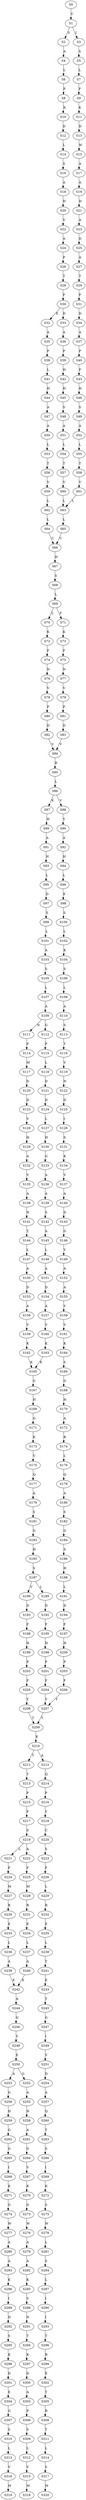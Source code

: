 strict digraph  {
	S0 -> S1 [ label = V ];
	S1 -> S2 [ label = S ];
	S1 -> S3 [ label = I ];
	S2 -> S4 [ label = A ];
	S3 -> S5 [ label = S ];
	S4 -> S6 [ label = L ];
	S5 -> S7 [ label = L ];
	S6 -> S8 [ label = F ];
	S7 -> S9 [ label = F ];
	S8 -> S10 [ label = K ];
	S9 -> S11 [ label = K ];
	S10 -> S12 [ label = D ];
	S11 -> S13 [ label = D ];
	S12 -> S14 [ label = L ];
	S13 -> S15 [ label = W ];
	S14 -> S16 [ label = S ];
	S15 -> S17 [ label = A ];
	S16 -> S18 [ label = A ];
	S17 -> S19 [ label = A ];
	S18 -> S20 [ label = H ];
	S19 -> S21 [ label = H ];
	S20 -> S22 [ label = V ];
	S21 -> S23 [ label = A ];
	S22 -> S24 [ label = A ];
	S23 -> S25 [ label = D ];
	S24 -> S26 [ label = P ];
	S25 -> S27 [ label = A ];
	S26 -> S28 [ label = T ];
	S27 -> S29 [ label = T ];
	S28 -> S30 [ label = F ];
	S29 -> S31 [ label = F ];
	S30 -> S32 [ label = E ];
	S30 -> S33 [ label = D ];
	S31 -> S34 [ label = D ];
	S32 -> S35 [ label = A ];
	S33 -> S36 [ label = A ];
	S34 -> S37 [ label = A ];
	S35 -> S38 [ label = P ];
	S36 -> S39 [ label = P ];
	S37 -> S40 [ label = P ];
	S38 -> S41 [ label = L ];
	S39 -> S42 [ label = H ];
	S40 -> S43 [ label = F ];
	S41 -> S44 [ label = H ];
	S42 -> S45 [ label = H ];
	S43 -> S46 [ label = H ];
	S44 -> S47 [ label = A ];
	S45 -> S48 [ label = S ];
	S46 -> S49 [ label = S ];
	S47 -> S50 [ label = A ];
	S48 -> S51 [ label = A ];
	S49 -> S52 [ label = A ];
	S50 -> S53 [ label = L ];
	S51 -> S54 [ label = L ];
	S52 -> S55 [ label = L ];
	S53 -> S56 [ label = T ];
	S54 -> S57 [ label = T ];
	S55 -> S58 [ label = T ];
	S56 -> S59 [ label = V ];
	S57 -> S60 [ label = V ];
	S58 -> S61 [ label = V ];
	S59 -> S62 [ label = L ];
	S60 -> S63 [ label = L ];
	S61 -> S63 [ label = L ];
	S62 -> S64 [ label = L ];
	S63 -> S65 [ label = L ];
	S64 -> S66 [ label = C ];
	S65 -> S66 [ label = C ];
	S66 -> S67 [ label = H ];
	S67 -> S68 [ label = S ];
	S68 -> S69 [ label = L ];
	S69 -> S70 [ label = L ];
	S69 -> S71 [ label = F ];
	S70 -> S72 [ label = K ];
	S71 -> S73 [ label = K ];
	S72 -> S74 [ label = F ];
	S73 -> S75 [ label = F ];
	S74 -> S76 [ label = N ];
	S75 -> S77 [ label = N ];
	S76 -> S78 [ label = V ];
	S77 -> S79 [ label = V ];
	S78 -> S80 [ label = P ];
	S79 -> S81 [ label = P ];
	S80 -> S82 [ label = D ];
	S81 -> S83 [ label = D ];
	S82 -> S84 [ label = V ];
	S83 -> S84 [ label = V ];
	S84 -> S85 [ label = R ];
	S85 -> S86 [ label = L ];
	S86 -> S87 [ label = K ];
	S86 -> S88 [ label = V ];
	S87 -> S89 [ label = H ];
	S88 -> S90 [ label = Y ];
	S89 -> S91 [ label = A ];
	S90 -> S92 [ label = A ];
	S91 -> S93 [ label = H ];
	S92 -> S94 [ label = H ];
	S93 -> S95 [ label = L ];
	S94 -> S96 [ label = L ];
	S95 -> S97 [ label = D ];
	S96 -> S98 [ label = E ];
	S97 -> S99 [ label = S ];
	S98 -> S100 [ label = S ];
	S99 -> S101 [ label = L ];
	S100 -> S102 [ label = L ];
	S101 -> S103 [ label = A ];
	S102 -> S104 [ label = K ];
	S103 -> S105 [ label = S ];
	S104 -> S106 [ label = S ];
	S105 -> S107 [ label = L ];
	S106 -> S108 [ label = L ];
	S107 -> S109 [ label = A ];
	S108 -> S110 [ label = A ];
	S109 -> S111 [ label = N ];
	S109 -> S112 [ label = G ];
	S110 -> S113 [ label = S ];
	S111 -> S114 [ label = P ];
	S112 -> S115 [ label = P ];
	S113 -> S116 [ label = T ];
	S114 -> S117 [ label = M ];
	S115 -> S118 [ label = L ];
	S116 -> S119 [ label = V ];
	S117 -> S120 [ label = D ];
	S118 -> S121 [ label = D ];
	S119 -> S122 [ label = N ];
	S120 -> S123 [ label = D ];
	S121 -> S124 [ label = D ];
	S122 -> S125 [ label = D ];
	S123 -> S126 [ label = V ];
	S124 -> S127 [ label = L ];
	S125 -> S128 [ label = I ];
	S126 -> S129 [ label = H ];
	S127 -> S130 [ label = H ];
	S128 -> S131 [ label = S ];
	S129 -> S132 [ label = A ];
	S130 -> S133 [ label = G ];
	S131 -> S134 [ label = K ];
	S132 -> S135 [ label = V ];
	S133 -> S136 [ label = A ];
	S134 -> S137 [ label = V ];
	S135 -> S138 [ label = A ];
	S136 -> S139 [ label = A ];
	S137 -> S140 [ label = A ];
	S138 -> S141 [ label = N ];
	S139 -> S142 [ label = S ];
	S140 -> S143 [ label = D ];
	S141 -> S144 [ label = T ];
	S142 -> S145 [ label = A ];
	S143 -> S146 [ label = G ];
	S144 -> S147 [ label = L ];
	S145 -> S148 [ label = L ];
	S146 -> S149 [ label = V ];
	S147 -> S150 [ label = A ];
	S148 -> S151 [ label = A ];
	S149 -> S152 [ label = A ];
	S150 -> S153 [ label = D ];
	S151 -> S154 [ label = D ];
	S152 -> S155 [ label = A ];
	S153 -> S156 [ label = A ];
	S154 -> S157 [ label = A ];
	S155 -> S158 [ label = V ];
	S156 -> S159 [ label = V ];
	S157 -> S160 [ label = V ];
	S158 -> S161 [ label = V ];
	S159 -> S162 [ label = K ];
	S160 -> S163 [ label = K ];
	S161 -> S164 [ label = K ];
	S162 -> S165 [ label = K ];
	S163 -> S165 [ label = K ];
	S164 -> S166 [ label = S ];
	S165 -> S167 [ label = G ];
	S166 -> S168 [ label = G ];
	S167 -> S169 [ label = H ];
	S168 -> S170 [ label = H ];
	S169 -> S171 [ label = G ];
	S170 -> S172 [ label = A ];
	S171 -> S173 [ label = K ];
	S172 -> S174 [ label = R ];
	S173 -> S175 [ label = V ];
	S174 -> S176 [ label = L ];
	S175 -> S177 [ label = Q ];
	S176 -> S178 [ label = Q ];
	S177 -> S179 [ label = A ];
	S178 -> S180 [ label = A ];
	S179 -> S181 [ label = S ];
	S180 -> S182 [ label = S ];
	S181 -> S183 [ label = G ];
	S182 -> S184 [ label = G ];
	S183 -> S185 [ label = H ];
	S184 -> S186 [ label = S ];
	S185 -> S187 [ label = S ];
	S186 -> S188 [ label = H ];
	S187 -> S189 [ label = L ];
	S187 -> S190 [ label = V ];
	S188 -> S191 [ label = L ];
	S189 -> S192 [ label = D ];
	S190 -> S193 [ label = D ];
	S191 -> S194 [ label = D ];
	S192 -> S195 [ label = F ];
	S193 -> S196 [ label = F ];
	S194 -> S197 [ label = F ];
	S195 -> S198 [ label = H ];
	S196 -> S199 [ label = H ];
	S197 -> S200 [ label = H ];
	S198 -> S201 [ label = P ];
	S199 -> S202 [ label = P ];
	S200 -> S203 [ label = P ];
	S201 -> S204 [ label = F ];
	S202 -> S205 [ label = F ];
	S203 -> S206 [ label = F ];
	S204 -> S207 [ label = Y ];
	S205 -> S208 [ label = Y ];
	S206 -> S207 [ label = Y ];
	S207 -> S209 [ label = T ];
	S208 -> S209 [ label = T ];
	S209 -> S210 [ label = K ];
	S210 -> S211 [ label = T ];
	S210 -> S212 [ label = A ];
	S211 -> S213 [ label = T ];
	S212 -> S214 [ label = Q ];
	S213 -> S215 [ label = P ];
	S214 -> S216 [ label = P ];
	S215 -> S217 [ label = F ];
	S216 -> S218 [ label = Y ];
	S217 -> S219 [ label = S ];
	S218 -> S220 [ label = C ];
	S219 -> S221 [ label = L ];
	S219 -> S222 [ label = A ];
	S220 -> S223 [ label = S ];
	S221 -> S224 [ label = F ];
	S222 -> S225 [ label = F ];
	S223 -> S226 [ label = F ];
	S224 -> S227 [ label = M ];
	S225 -> S228 [ label = M ];
	S226 -> S229 [ label = L ];
	S227 -> S230 [ label = R ];
	S228 -> S231 [ label = R ];
	S229 -> S232 [ label = R ];
	S230 -> S233 [ label = E ];
	S231 -> S234 [ label = E ];
	S232 -> S235 [ label = E ];
	S233 -> S236 [ label = L ];
	S234 -> S237 [ label = L ];
	S235 -> S238 [ label = L ];
	S236 -> S239 [ label = A ];
	S237 -> S240 [ label = A ];
	S238 -> S241 [ label = T ];
	S239 -> S242 [ label = E ];
	S240 -> S242 [ label = E ];
	S241 -> S243 [ label = E ];
	S242 -> S244 [ label = A ];
	S243 -> S245 [ label = T ];
	S244 -> S246 [ label = G ];
	S245 -> S247 [ label = G ];
	S246 -> S248 [ label = Y ];
	S247 -> S249 [ label = I ];
	S248 -> S250 [ label = E ];
	S249 -> S251 [ label = V ];
	S250 -> S252 [ label = G ];
	S250 -> S253 [ label = A ];
	S251 -> S254 [ label = D ];
	S252 -> S255 [ label = A ];
	S253 -> S256 [ label = G ];
	S254 -> S257 [ label = A ];
	S255 -> S258 [ label = H ];
	S256 -> S259 [ label = H ];
	S257 -> S260 [ label = Q ];
	S258 -> S261 [ label = A ];
	S259 -> S262 [ label = G ];
	S260 -> S263 [ label = T ];
	S261 -> S264 [ label = G ];
	S262 -> S265 [ label = G ];
	S263 -> S266 [ label = S ];
	S264 -> S267 [ label = V ];
	S265 -> S268 [ label = I ];
	S266 -> S269 [ label = I ];
	S267 -> S270 [ label = K ];
	S268 -> S271 [ label = K ];
	S269 -> S272 [ label = K ];
	S270 -> S273 [ label = G ];
	S271 -> S274 [ label = G ];
	S272 -> S275 [ label = S ];
	S273 -> S276 [ label = W ];
	S274 -> S277 [ label = W ];
	S275 -> S278 [ label = W ];
	S276 -> S279 [ label = A ];
	S277 -> S280 [ label = A ];
	S278 -> S281 [ label = L ];
	S279 -> S282 [ label = A ];
	S280 -> S283 [ label = A ];
	S281 -> S284 [ label = S ];
	S282 -> S285 [ label = K ];
	S283 -> S286 [ label = K ];
	S284 -> S287 [ label = L ];
	S285 -> S288 [ label = V ];
	S286 -> S289 [ label = I ];
	S287 -> S290 [ label = I ];
	S288 -> S291 [ label = N ];
	S289 -> S292 [ label = N ];
	S290 -> S293 [ label = I ];
	S291 -> S294 [ label = T ];
	S292 -> S295 [ label = S ];
	S293 -> S296 [ label = T ];
	S294 -> S297 [ label = K ];
	S295 -> S298 [ label = K ];
	S296 -> S299 [ label = R ];
	S297 -> S300 [ label = D ];
	S298 -> S301 [ label = D ];
	S299 -> S302 [ label = E ];
	S300 -> S303 [ label = A ];
	S301 -> S304 [ label = E ];
	S302 -> S305 [ label = T ];
	S303 -> S306 [ label = P ];
	S304 -> S307 [ label = G ];
	S305 -> S308 [ label = R ];
	S306 -> S309 [ label = S ];
	S307 -> S310 [ label = S ];
	S308 -> S311 [ label = T ];
	S309 -> S312 [ label = L ];
	S310 -> S313 [ label = L ];
	S311 -> S314 [ label = L ];
	S312 -> S315 [ label = V ];
	S313 -> S316 [ label = V ];
	S314 -> S317 [ label = S ];
	S315 -> S318 [ label = M ];
	S316 -> S319 [ label = M ];
	S317 -> S320 [ label = M ];
}
